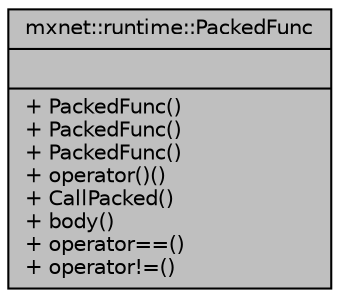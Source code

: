 digraph "mxnet::runtime::PackedFunc"
{
 // LATEX_PDF_SIZE
  edge [fontname="Helvetica",fontsize="10",labelfontname="Helvetica",labelfontsize="10"];
  node [fontname="Helvetica",fontsize="10",shape=record];
  Node1 [label="{mxnet::runtime::PackedFunc\n||+ PackedFunc()\l+ PackedFunc()\l+ PackedFunc()\l+ operator()()\l+ CallPacked()\l+ body()\l+ operator==()\l+ operator!=()\l}",height=0.2,width=0.4,color="black", fillcolor="grey75", style="filled", fontcolor="black",tooltip="Packed function is a type-erased function. The arguments are passed by packed format."];
}
